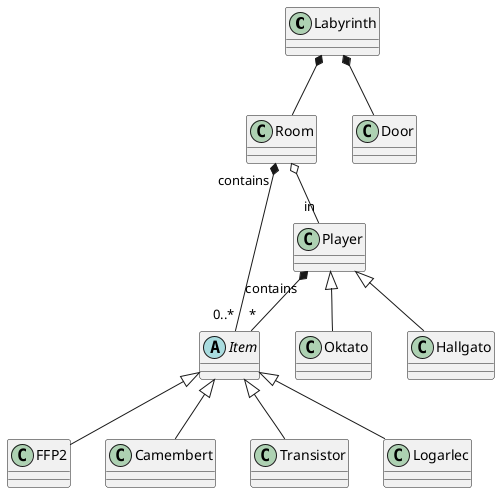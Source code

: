 @startuml Main 
' !theme cerulean-outline


class Labyrinth
class Room {
}
class Door {
}
Labyrinth *-- Door
Labyrinth *-- Room



abstract Item {

}
class FFP2 extends Item {}
class Camembert extends Item {}
class Transistor extends Item {}
class Logarlec extends Item {}


class Player {}
class Oktato extends Player {}
class Hallgato extends Player {}

' Relationships

Room "contains" *-- "0..*" Item
Player "contains" *-- "*" Item

Room o-- "in" Player




@enduml